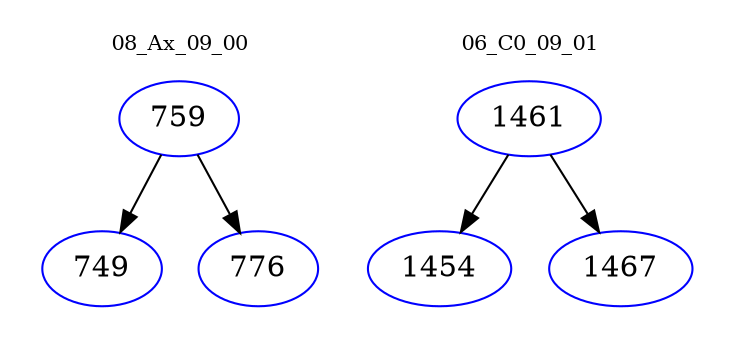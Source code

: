 digraph{
subgraph cluster_0 {
color = white
label = "08_Ax_09_00";
fontsize=10;
T0_759 [label="759", color="blue"]
T0_759 -> T0_749 [color="black"]
T0_749 [label="749", color="blue"]
T0_759 -> T0_776 [color="black"]
T0_776 [label="776", color="blue"]
}
subgraph cluster_1 {
color = white
label = "06_C0_09_01";
fontsize=10;
T1_1461 [label="1461", color="blue"]
T1_1461 -> T1_1454 [color="black"]
T1_1454 [label="1454", color="blue"]
T1_1461 -> T1_1467 [color="black"]
T1_1467 [label="1467", color="blue"]
}
}
